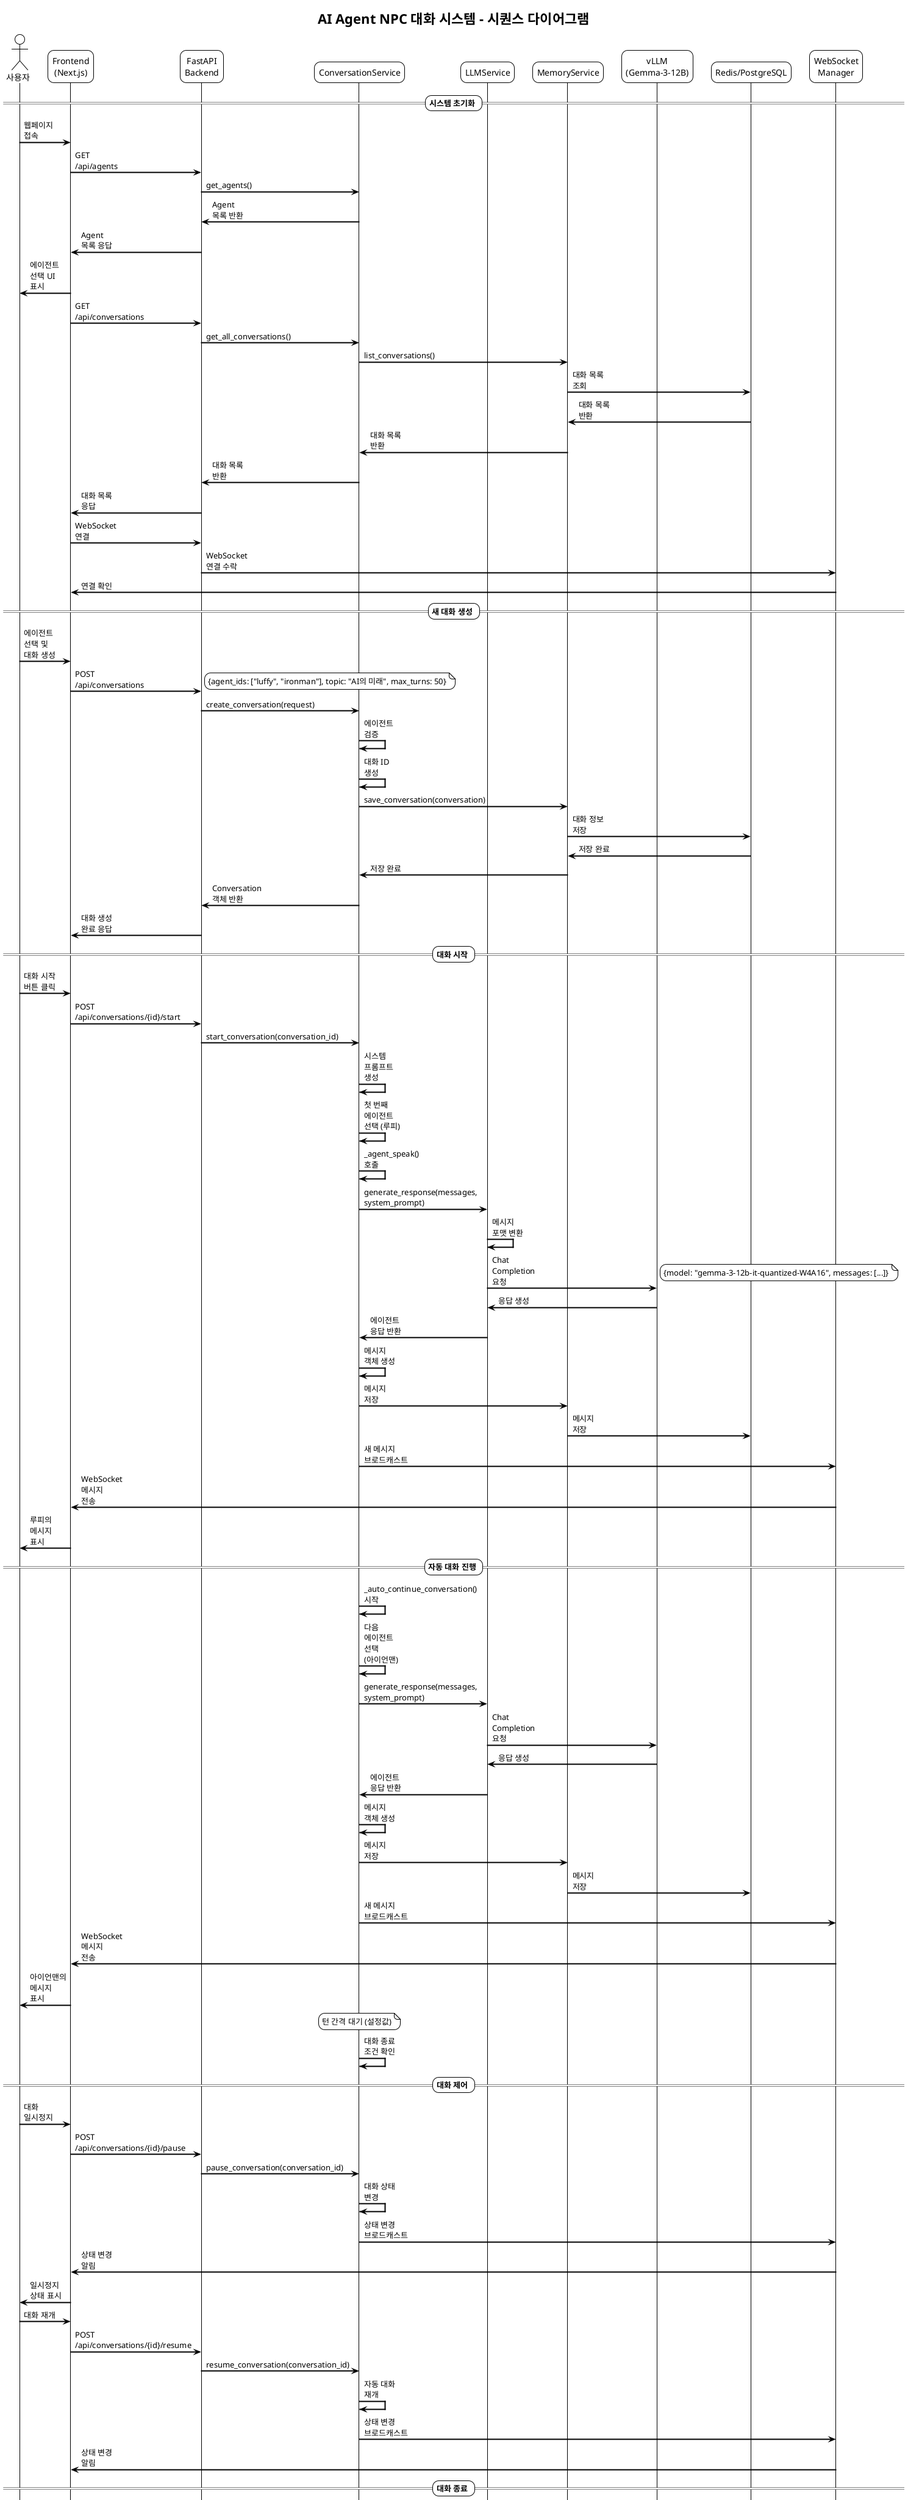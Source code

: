 @startuml AI_Agent_NPC_Conversation_System

!theme plain
skinparam backgroundColor #FFFFFF
skinparam sequenceArrowThickness 2
skinparam roundcorner 20
skinparam maxmessagesize 60

title AI Agent NPC 대화 시스템 - 시퀀스 다이어그램

actor "사용자" as User
participant "Frontend\n(Next.js)" as Frontend
participant "FastAPI\nBackend" as Backend
participant "ConversationService" as ConvService
participant "LLMService" as LLMService
participant "MemoryService" as MemoryService
participant "vLLM\n(Gemma-3-12B)" as vLLM
participant "Redis/PostgreSQL" as Database
participant "WebSocket\nManager" as WSManager

== 시스템 초기화 ==

User -> Frontend: 웹페이지 접속
Frontend -> Backend: GET /api/agents
Backend -> ConvService: get_agents()
ConvService -> Backend: Agent 목록 반환
Backend -> Frontend: Agent 목록 응답
Frontend -> User: 에이전트 선택 UI 표시

Frontend -> Backend: GET /api/conversations
Backend -> ConvService: get_all_conversations()
ConvService -> MemoryService: list_conversations()
MemoryService -> Database: 대화 목록 조회
Database -> MemoryService: 대화 목록 반환
MemoryService -> ConvService: 대화 목록 반환
ConvService -> Backend: 대화 목록 반환
Backend -> Frontend: 대화 목록 응답

Frontend -> Backend: WebSocket 연결
Backend -> WSManager: WebSocket 연결 수락
WSManager -> Frontend: 연결 확인

== 새 대화 생성 ==

User -> Frontend: 에이전트 선택 및 대화 생성
Frontend -> Backend: POST /api/conversations
note right: {agent_ids: ["luffy", "ironman"], topic: "AI의 미래", max_turns: 50}

Backend -> ConvService: create_conversation(request)
ConvService -> ConvService: 에이전트 검증
ConvService -> ConvService: 대화 ID 생성
ConvService -> MemoryService: save_conversation(conversation)
MemoryService -> Database: 대화 정보 저장
Database -> MemoryService: 저장 완료
MemoryService -> ConvService: 저장 완료
ConvService -> Backend: Conversation 객체 반환
Backend -> Frontend: 대화 생성 완료 응답

== 대화 시작 ==

User -> Frontend: 대화 시작 버튼 클릭
Frontend -> Backend: POST /api/conversations/{id}/start

Backend -> ConvService: start_conversation(conversation_id)
ConvService -> ConvService: 시스템 프롬프트 생성
ConvService -> ConvService: 첫 번째 에이전트 선택 (루피)
ConvService -> ConvService: _agent_speak() 호출

ConvService -> LLMService: generate_response(messages, system_prompt)
LLMService -> LLMService: 메시지 포맷 변환
LLMService -> vLLM: Chat Completion 요청
note right: {model: "gemma-3-12b-it-quantized-W4A16", messages: [...]}
vLLM -> LLMService: 응답 생성
LLMService -> ConvService: 에이전트 응답 반환

ConvService -> ConvService: 메시지 객체 생성
ConvService -> MemoryService: 메시지 저장
MemoryService -> Database: 메시지 저장
ConvService -> WSManager: 새 메시지 브로드캐스트
WSManager -> Frontend: WebSocket 메시지 전송
Frontend -> User: 루피의 메시지 표시

== 자동 대화 진행 ==

ConvService -> ConvService: _auto_continue_conversation() 시작
ConvService -> ConvService: 다음 에이전트 선택 (아이언맨)
ConvService -> LLMService: generate_response(messages, system_prompt)
LLMService -> vLLM: Chat Completion 요청
vLLM -> LLMService: 응답 생성
LLMService -> ConvService: 에이전트 응답 반환

ConvService -> ConvService: 메시지 객체 생성
ConvService -> MemoryService: 메시지 저장
MemoryService -> Database: 메시지 저장
ConvService -> WSManager: 새 메시지 브로드캐스트
WSManager -> Frontend: WebSocket 메시지 전송
Frontend -> User: 아이언맨의 메시지 표시

note over ConvService: 턴 간격 대기 (설정값)
ConvService -> ConvService: 대화 종료 조건 확인

== 대화 제어 ==

User -> Frontend: 대화 일시정지
Frontend -> Backend: POST /api/conversations/{id}/pause
Backend -> ConvService: pause_conversation(conversation_id)
ConvService -> ConvService: 대화 상태 변경
ConvService -> WSManager: 상태 변경 브로드캐스트
WSManager -> Frontend: 상태 변경 알림
Frontend -> User: 일시정지 상태 표시

User -> Frontend: 대화 재개
Frontend -> Backend: POST /api/conversations/{id}/resume
Backend -> ConvService: resume_conversation(conversation_id)
ConvService -> ConvService: 자동 대화 재개
ConvService -> WSManager: 상태 변경 브로드캐스트
WSManager -> Frontend: 상태 변경 알림

== 대화 종료 ==

ConvService -> ConvService: 최대 턴 수 도달 또는 자연 종료
ConvService -> ConvService: 대화 상태를 'ended'로 변경
ConvService -> MemoryService: 대화 정보 업데이트
MemoryService -> Database: 대화 정보 업데이트
ConvService -> WSManager: 대화 종료 브로드캐스트
WSManager -> Frontend: 대화 종료 알림
Frontend -> User: 대화 종료 표시

== LLM 연결 테스트 ==

User -> Frontend: LLM 테스트 탭 클릭
Frontend -> Backend: GET /api/llm/test
Backend -> LLMService: test_connection()
LLMService -> vLLM: 간단한 테스트 요청
vLLM -> LLMService: 테스트 응답
LLMService -> Backend: 연결 상태 반환
Backend -> Frontend: 테스트 결과 응답
Frontend -> User: 연결 상태 표시

== 메모리 관리 ==

ConvService -> MemoryService: get_conversation_history(conversation_id)
MemoryService -> Database: 대화 히스토리 조회
Database -> MemoryService: 히스토리 반환
MemoryService -> ConvService: 컨텍스트 정보 반환

ConvService -> MemoryService: get_relevant_context(topic)
MemoryService -> Database: 관련 컨텍스트 검색
Database -> MemoryService: 관련 메시지 반환
MemoryService -> ConvService: 컨텍스트 반환

== 에러 처리 ==

ConvService -> LLMService: generate_response()
LLMService -> vLLM: 요청
vLLM -> LLMService: 에러 응답
LLMService -> ConvService: 에러 전파
ConvService -> ConvService: 에러 로깅 및 처리
ConvService -> WSManager: 에러 메시지 브로드캐스트
WSManager -> Frontend: 에러 알림
Frontend -> User: 에러 메시지 표시

@enduml 
